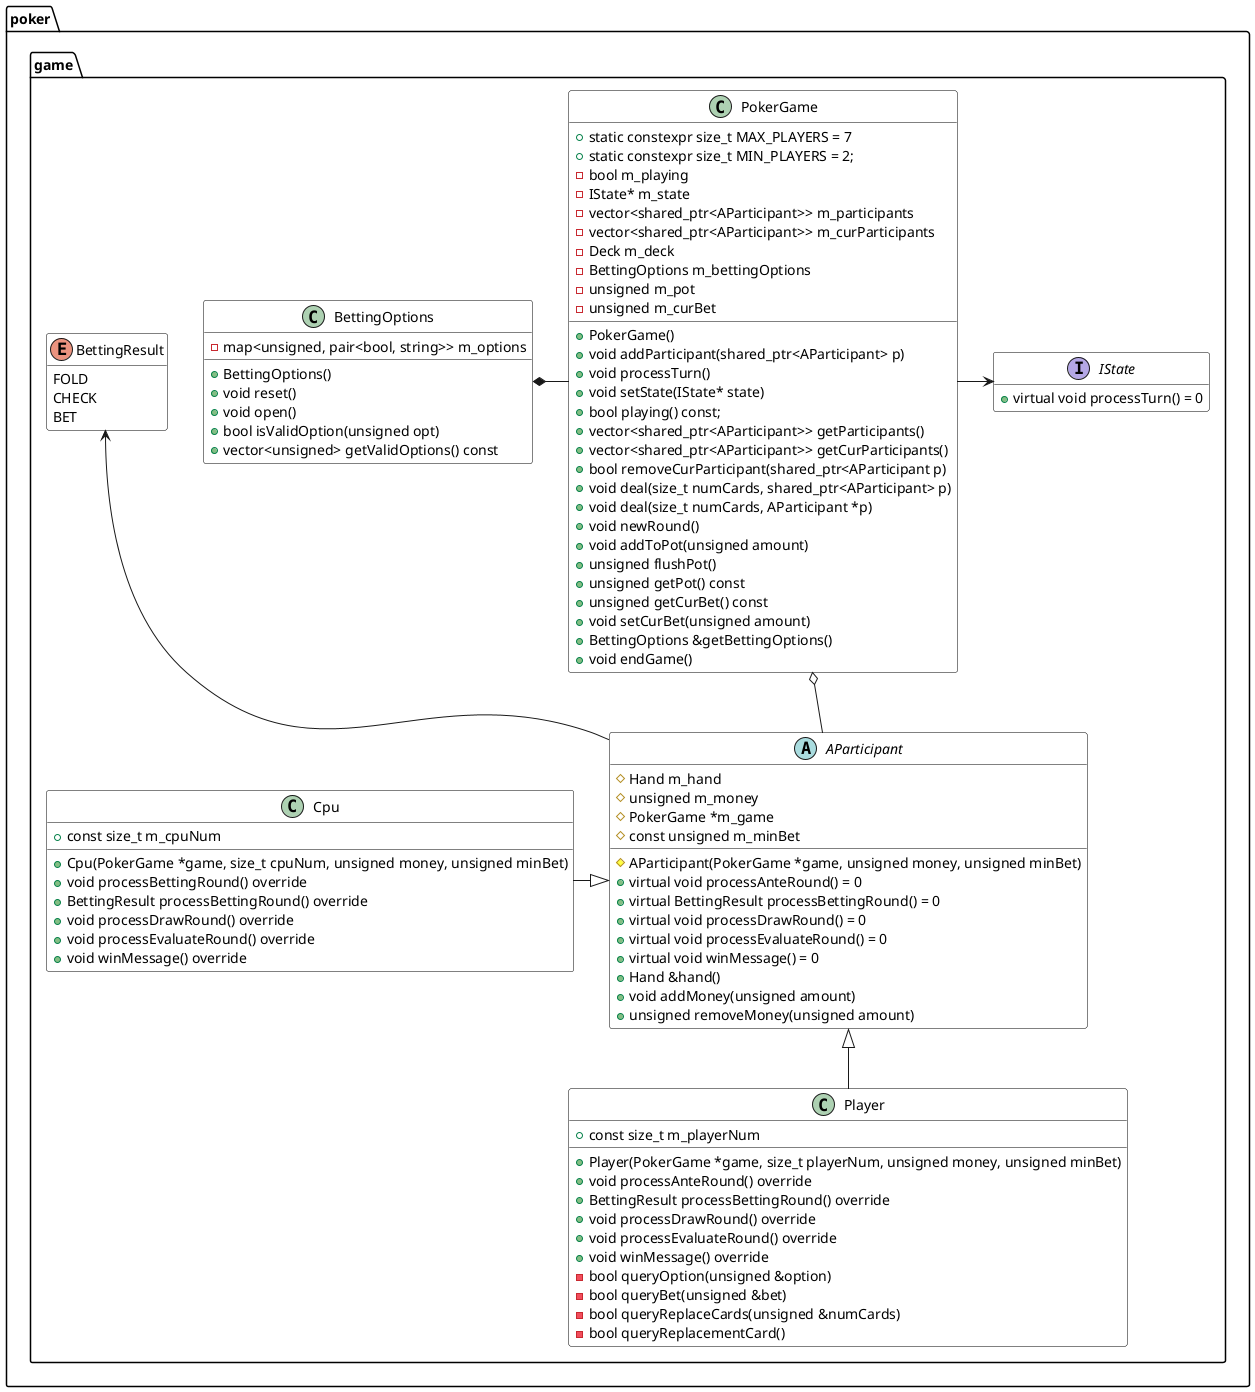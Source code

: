 @startuml

skinparam ClassBorderColor black
skinparam ClassBackgroundColor white

package poker {
package game {
    class PokerGame {
        +static constexpr size_t MAX_PLAYERS = 7
        +static constexpr size_t MIN_PLAYERS = 2;
        -bool m_playing
        -IState* m_state
        -vector<shared_ptr<AParticipant>> m_participants
        -vector<shared_ptr<AParticipant>> m_curParticipants
        -Deck m_deck
        -BettingOptions m_bettingOptions
        -unsigned m_pot
        -unsigned m_curBet
        +PokerGame()
        +void addParticipant(shared_ptr<AParticipant> p)
        +void processTurn()
        +void setState(IState* state)
        +bool playing() const;
        +vector<shared_ptr<AParticipant>> getParticipants()
        +vector<shared_ptr<AParticipant>> getCurParticipants()
        +bool removeCurParticipant(shared_ptr<AParticipant p)
        +void deal(size_t numCards, shared_ptr<AParticipant> p)
        +void deal(size_t numCards, AParticipant *p)
        +void newRound()
        +void addToPot(unsigned amount)
        +unsigned flushPot()
        +unsigned getPot() const
        +unsigned getCurBet() const
        +void setCurBet(unsigned amount)
        +BettingOptions &getBettingOptions()
        +void endGame()
    }

    abstract AParticipant {
        #Hand m_hand
        #unsigned m_money
        #PokerGame *m_game
        #const unsigned m_minBet
        #AParticipant(PokerGame *game, unsigned money, unsigned minBet)
        +virtual void processAnteRound() = 0
        +virtual BettingResult processBettingRound() = 0
        +virtual void processDrawRound() = 0
        +virtual void processEvaluateRound() = 0
        +virtual void winMessage() = 0
        +Hand &hand()
        +void addMoney(unsigned amount)
        +unsigned removeMoney(unsigned amount)
    }

    interface IState {
        +virtual void processTurn() = 0
    }
    hide IState attributes

    class Player {
        +const size_t m_playerNum
        +Player(PokerGame *game, size_t playerNum, unsigned money, unsigned minBet)
        +void processAnteRound() override
        +BettingResult processBettingRound() override
        +void processDrawRound() override
        +void processEvaluateRound() override
        +void winMessage() override
        -bool queryOption(unsigned &option)
        -bool queryBet(unsigned &bet)
        -bool queryReplaceCards(unsigned &numCards)
        -bool queryReplacementCard()
    }

    class Cpu {
        +const size_t m_cpuNum
        +Cpu(PokerGame *game, size_t cpuNum, unsigned money, unsigned minBet)
        +void processBettingRound() override
        +BettingResult processBettingRound() override
        +void processDrawRound() override
        +void processEvaluateRound() override
        +void winMessage() override
    }

    class BettingOptions {
        -map<unsigned, pair<bool, string>> m_options
        +BettingOptions()
        +void reset()
        +void open()
        +bool isValidOption(unsigned opt)
        +vector<unsigned> getValidOptions() const
    }

    enum BettingResult {
        FOLD
        CHECK
        BET
    }
    hide BettingResult methods

    PokerGame o-- AParticipant
    PokerGame -> IState
    Cpu -|> AParticipant
    AParticipant <|-- Player
    BettingOptions *- PokerGame
    BettingResult <-- AParticipant
}
}

@enduml